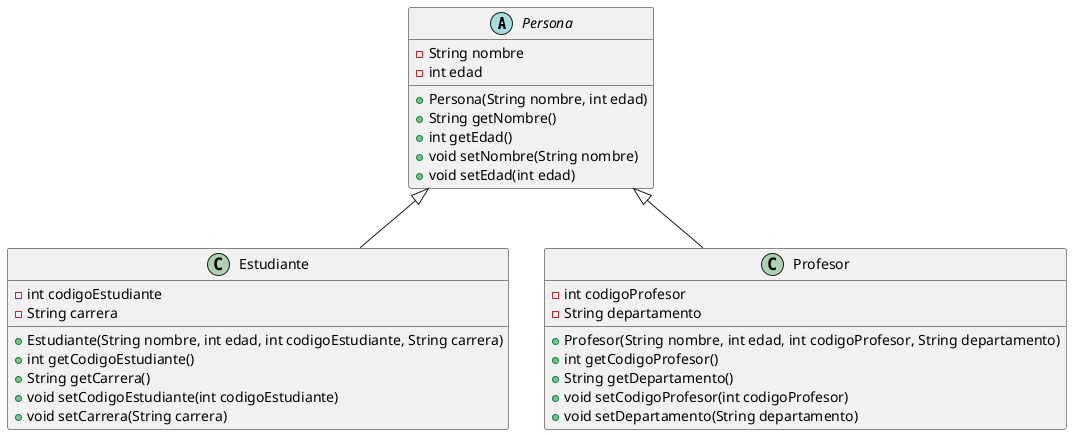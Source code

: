 @startuml

abstract class Persona {
    -String nombre
    -int edad
    +Persona(String nombre, int edad)
    +String getNombre()
    +int getEdad()
    +void setNombre(String nombre)
    +void setEdad(int edad)
}

class Estudiante {
    -int codigoEstudiante
    -String carrera
    +Estudiante(String nombre, int edad, int codigoEstudiante, String carrera)
    +int getCodigoEstudiante()
    +String getCarrera()
    +void setCodigoEstudiante(int codigoEstudiante)
    +void setCarrera(String carrera)
}

class Profesor {
    -int codigoProfesor
    -String departamento
    +Profesor(String nombre, int edad, int codigoProfesor, String departamento)
    +int getCodigoProfesor()
    +String getDepartamento()
    +void setCodigoProfesor(int codigoProfesor)
    +void setDepartamento(String departamento)
}

Persona <|-- Estudiante
Persona <|-- Profesor

@enduml

